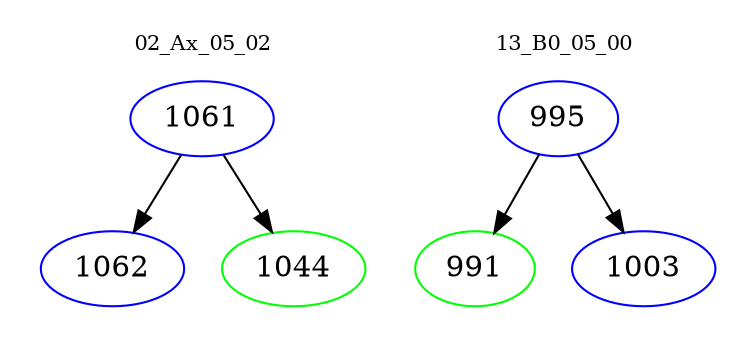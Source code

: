 digraph{
subgraph cluster_0 {
color = white
label = "02_Ax_05_02";
fontsize=10;
T0_1061 [label="1061", color="blue"]
T0_1061 -> T0_1062 [color="black"]
T0_1062 [label="1062", color="blue"]
T0_1061 -> T0_1044 [color="black"]
T0_1044 [label="1044", color="green"]
}
subgraph cluster_1 {
color = white
label = "13_B0_05_00";
fontsize=10;
T1_995 [label="995", color="blue"]
T1_995 -> T1_991 [color="black"]
T1_991 [label="991", color="green"]
T1_995 -> T1_1003 [color="black"]
T1_1003 [label="1003", color="blue"]
}
}
